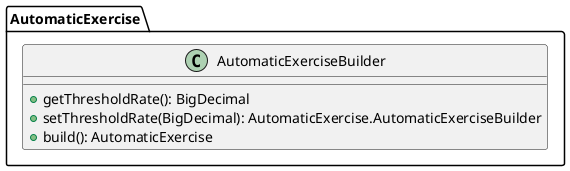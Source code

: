 @startuml

    class AutomaticExercise.AutomaticExerciseBuilder [[AutomaticExercise.AutomaticExerciseBuilder.html]] {
        +getThresholdRate(): BigDecimal
        +setThresholdRate(BigDecimal): AutomaticExercise.AutomaticExerciseBuilder
        +build(): AutomaticExercise
    }

@enduml
